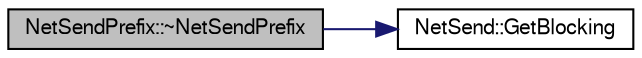 digraph G
{
  edge [fontname="FreeSans",fontsize="10",labelfontname="FreeSans",labelfontsize="10"];
  node [fontname="FreeSans",fontsize="10",shape=record];
  rankdir=LR;
  Node1 [label="NetSendPrefix::~NetSendPrefix",height=0.2,width=0.4,color="black", fillcolor="grey75", style="filled" fontcolor="black"];
  Node1 -> Node2 [color="midnightblue",fontsize="10",style="solid"];
  Node2 [label="NetSend::GetBlocking",height=0.2,width=0.4,color="black", fillcolor="white", style="filled",URL="$class_net_send.html#ace80cefc54caa8224aad78779a81c400"];
}
